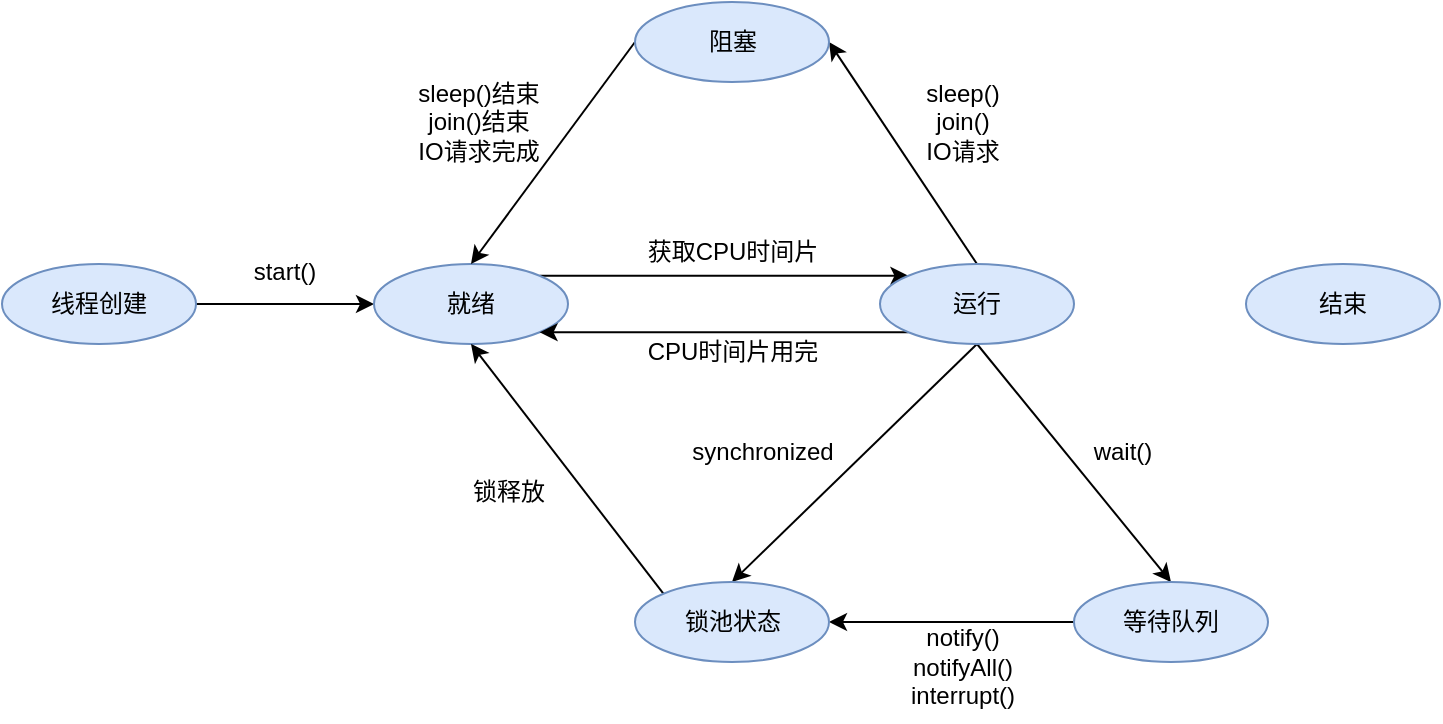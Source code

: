 <mxfile version="24.7.4">
  <diagram name="Page-1" id="b-CTBs2derHW3EXyugA0">
    <mxGraphModel dx="1077" dy="659" grid="1" gridSize="10" guides="1" tooltips="1" connect="1" arrows="1" fold="1" page="1" pageScale="1" pageWidth="850" pageHeight="1100" math="0" shadow="0">
      <root>
        <mxCell id="0" />
        <mxCell id="1" parent="0" />
        <mxCell id="y0FiDp1HF2YECac0qwNA-7" style="edgeStyle=orthogonalEdgeStyle;rounded=0;orthogonalLoop=1;jettySize=auto;html=1;exitX=1;exitY=0.5;exitDx=0;exitDy=0;entryX=0;entryY=0.5;entryDx=0;entryDy=0;" edge="1" parent="1" source="y0FiDp1HF2YECac0qwNA-1" target="y0FiDp1HF2YECac0qwNA-2">
          <mxGeometry relative="1" as="geometry" />
        </mxCell>
        <mxCell id="y0FiDp1HF2YECac0qwNA-1" value="线程创建" style="ellipse;whiteSpace=wrap;html=1;fillColor=#dae8fc;strokeColor=#6c8ebf;" vertex="1" parent="1">
          <mxGeometry x="60" y="341" width="97" height="40" as="geometry" />
        </mxCell>
        <mxCell id="y0FiDp1HF2YECac0qwNA-10" style="edgeStyle=orthogonalEdgeStyle;rounded=0;orthogonalLoop=1;jettySize=auto;html=1;exitX=1;exitY=0;exitDx=0;exitDy=0;entryX=0;entryY=0;entryDx=0;entryDy=0;" edge="1" parent="1" source="y0FiDp1HF2YECac0qwNA-2" target="y0FiDp1HF2YECac0qwNA-3">
          <mxGeometry relative="1" as="geometry" />
        </mxCell>
        <mxCell id="y0FiDp1HF2YECac0qwNA-2" value="就绪" style="ellipse;whiteSpace=wrap;html=1;fillColor=#dae8fc;strokeColor=#6c8ebf;" vertex="1" parent="1">
          <mxGeometry x="246" y="341" width="97" height="40" as="geometry" />
        </mxCell>
        <mxCell id="y0FiDp1HF2YECac0qwNA-12" style="edgeStyle=orthogonalEdgeStyle;rounded=0;orthogonalLoop=1;jettySize=auto;html=1;exitX=0;exitY=1;exitDx=0;exitDy=0;entryX=1;entryY=1;entryDx=0;entryDy=0;" edge="1" parent="1" source="y0FiDp1HF2YECac0qwNA-3" target="y0FiDp1HF2YECac0qwNA-2">
          <mxGeometry relative="1" as="geometry" />
        </mxCell>
        <mxCell id="y0FiDp1HF2YECac0qwNA-14" style="rounded=0;orthogonalLoop=1;jettySize=auto;html=1;exitX=0.5;exitY=0;exitDx=0;exitDy=0;entryX=1;entryY=0.5;entryDx=0;entryDy=0;" edge="1" parent="1" source="y0FiDp1HF2YECac0qwNA-3" target="y0FiDp1HF2YECac0qwNA-4">
          <mxGeometry relative="1" as="geometry" />
        </mxCell>
        <mxCell id="y0FiDp1HF2YECac0qwNA-20" style="rounded=0;orthogonalLoop=1;jettySize=auto;html=1;exitX=0.5;exitY=1;exitDx=0;exitDy=0;entryX=0.5;entryY=0;entryDx=0;entryDy=0;" edge="1" parent="1" source="y0FiDp1HF2YECac0qwNA-3" target="y0FiDp1HF2YECac0qwNA-18">
          <mxGeometry relative="1" as="geometry" />
        </mxCell>
        <mxCell id="y0FiDp1HF2YECac0qwNA-22" style="rounded=0;orthogonalLoop=1;jettySize=auto;html=1;exitX=0.5;exitY=1;exitDx=0;exitDy=0;entryX=0.5;entryY=0;entryDx=0;entryDy=0;" edge="1" parent="1" source="y0FiDp1HF2YECac0qwNA-3" target="y0FiDp1HF2YECac0qwNA-19">
          <mxGeometry relative="1" as="geometry" />
        </mxCell>
        <mxCell id="y0FiDp1HF2YECac0qwNA-3" value="运行" style="ellipse;whiteSpace=wrap;html=1;fillColor=#dae8fc;strokeColor=#6c8ebf;" vertex="1" parent="1">
          <mxGeometry x="499" y="341" width="97" height="40" as="geometry" />
        </mxCell>
        <mxCell id="y0FiDp1HF2YECac0qwNA-16" style="rounded=0;orthogonalLoop=1;jettySize=auto;html=1;exitX=0;exitY=0.5;exitDx=0;exitDy=0;entryX=0.5;entryY=0;entryDx=0;entryDy=0;" edge="1" parent="1" source="y0FiDp1HF2YECac0qwNA-4" target="y0FiDp1HF2YECac0qwNA-2">
          <mxGeometry relative="1" as="geometry" />
        </mxCell>
        <mxCell id="y0FiDp1HF2YECac0qwNA-4" value="阻塞" style="ellipse;whiteSpace=wrap;html=1;fillColor=#dae8fc;strokeColor=#6c8ebf;" vertex="1" parent="1">
          <mxGeometry x="376.5" y="210" width="97" height="40" as="geometry" />
        </mxCell>
        <mxCell id="y0FiDp1HF2YECac0qwNA-5" value="结束" style="ellipse;whiteSpace=wrap;html=1;fillColor=#dae8fc;strokeColor=#6c8ebf;" vertex="1" parent="1">
          <mxGeometry x="682" y="341" width="97" height="40" as="geometry" />
        </mxCell>
        <mxCell id="y0FiDp1HF2YECac0qwNA-8" value="start()" style="text;html=1;align=center;verticalAlign=middle;resizable=0;points=[];autosize=1;strokeColor=none;fillColor=none;" vertex="1" parent="1">
          <mxGeometry x="171" y="330" width="60" height="30" as="geometry" />
        </mxCell>
        <mxCell id="y0FiDp1HF2YECac0qwNA-11" value="&lt;div&gt;获取CPU时间片&lt;/div&gt;" style="text;html=1;align=center;verticalAlign=middle;resizable=0;points=[];autosize=1;strokeColor=none;fillColor=none;" vertex="1" parent="1">
          <mxGeometry x="370" y="320" width="110" height="30" as="geometry" />
        </mxCell>
        <mxCell id="y0FiDp1HF2YECac0qwNA-13" value="CPU时间片用完" style="text;html=1;align=center;verticalAlign=middle;resizable=0;points=[];autosize=1;strokeColor=none;fillColor=none;" vertex="1" parent="1">
          <mxGeometry x="370" y="370" width="110" height="30" as="geometry" />
        </mxCell>
        <mxCell id="y0FiDp1HF2YECac0qwNA-15" value="&lt;div&gt;sleep()&lt;/div&gt;&lt;div&gt;join()&lt;/div&gt;IO请求" style="text;html=1;align=center;verticalAlign=middle;resizable=0;points=[];autosize=1;strokeColor=none;fillColor=none;" vertex="1" parent="1">
          <mxGeometry x="510" y="240" width="60" height="60" as="geometry" />
        </mxCell>
        <mxCell id="y0FiDp1HF2YECac0qwNA-17" value="&lt;div&gt;sleep()结束&lt;/div&gt;&lt;div&gt;join()结束&lt;/div&gt;IO请求完成" style="text;html=1;align=center;verticalAlign=middle;resizable=0;points=[];autosize=1;strokeColor=none;fillColor=none;" vertex="1" parent="1">
          <mxGeometry x="253" y="240" width="90" height="60" as="geometry" />
        </mxCell>
        <mxCell id="y0FiDp1HF2YECac0qwNA-24" style="edgeStyle=orthogonalEdgeStyle;rounded=0;orthogonalLoop=1;jettySize=auto;html=1;exitX=0;exitY=0.5;exitDx=0;exitDy=0;entryX=1;entryY=0.5;entryDx=0;entryDy=0;" edge="1" parent="1" source="y0FiDp1HF2YECac0qwNA-18" target="y0FiDp1HF2YECac0qwNA-19">
          <mxGeometry relative="1" as="geometry" />
        </mxCell>
        <mxCell id="y0FiDp1HF2YECac0qwNA-18" value="等待队列" style="ellipse;whiteSpace=wrap;html=1;fillColor=#dae8fc;strokeColor=#6c8ebf;" vertex="1" parent="1">
          <mxGeometry x="596" y="500" width="97" height="40" as="geometry" />
        </mxCell>
        <mxCell id="y0FiDp1HF2YECac0qwNA-28" style="rounded=0;orthogonalLoop=1;jettySize=auto;html=1;exitX=0;exitY=0;exitDx=0;exitDy=0;entryX=0.5;entryY=1;entryDx=0;entryDy=0;" edge="1" parent="1" source="y0FiDp1HF2YECac0qwNA-19" target="y0FiDp1HF2YECac0qwNA-2">
          <mxGeometry relative="1" as="geometry" />
        </mxCell>
        <mxCell id="y0FiDp1HF2YECac0qwNA-19" value="锁池状态" style="ellipse;whiteSpace=wrap;html=1;fillColor=#dae8fc;strokeColor=#6c8ebf;" vertex="1" parent="1">
          <mxGeometry x="376.5" y="500" width="97" height="40" as="geometry" />
        </mxCell>
        <mxCell id="y0FiDp1HF2YECac0qwNA-21" value="wait()" style="text;html=1;align=center;verticalAlign=middle;resizable=0;points=[];autosize=1;strokeColor=none;fillColor=none;" vertex="1" parent="1">
          <mxGeometry x="590" y="420" width="60" height="30" as="geometry" />
        </mxCell>
        <mxCell id="y0FiDp1HF2YECac0qwNA-23" value="synchronized" style="text;html=1;align=center;verticalAlign=middle;resizable=0;points=[];autosize=1;strokeColor=none;fillColor=none;" vertex="1" parent="1">
          <mxGeometry x="390" y="420" width="100" height="30" as="geometry" />
        </mxCell>
        <mxCell id="y0FiDp1HF2YECac0qwNA-26" value="&lt;div&gt;&lt;br&gt;&lt;/div&gt;&lt;div&gt;notify()&lt;/div&gt;&lt;div&gt;notifyAll()&lt;/div&gt;interrupt()" style="text;html=1;align=center;verticalAlign=middle;resizable=0;points=[];autosize=1;strokeColor=none;fillColor=none;" vertex="1" parent="1">
          <mxGeometry x="500" y="500" width="80" height="70" as="geometry" />
        </mxCell>
        <mxCell id="y0FiDp1HF2YECac0qwNA-29" value="锁释放" style="text;html=1;align=center;verticalAlign=middle;resizable=0;points=[];autosize=1;strokeColor=none;fillColor=none;" vertex="1" parent="1">
          <mxGeometry x="283" y="440" width="60" height="30" as="geometry" />
        </mxCell>
      </root>
    </mxGraphModel>
  </diagram>
</mxfile>
